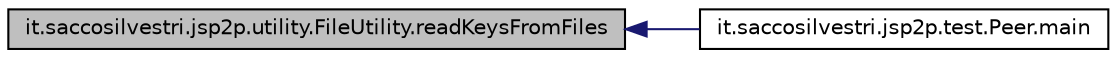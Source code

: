 digraph G
{
  edge [fontname="Helvetica",fontsize="10",labelfontname="Helvetica",labelfontsize="10"];
  node [fontname="Helvetica",fontsize="10",shape=record];
  rankdir="LR";
  Node1 [label="it.saccosilvestri.jsp2p.utility.FileUtility.readKeysFromFiles",height=0.2,width=0.4,color="black", fillcolor="grey75", style="filled" fontcolor="black"];
  Node1 -> Node2 [dir="back",color="midnightblue",fontsize="10",style="solid",fontname="Helvetica"];
  Node2 [label="it.saccosilvestri.jsp2p.test.Peer.main",height=0.2,width=0.4,color="black", fillcolor="white", style="filled",URL="$classit_1_1saccosilvestri_1_1jsp2p_1_1test_1_1_peer.html#a5c84d0215254ede0666e83d6345643c1",tooltip="Recupera il certificato della CA ed il certificato e le chiavi (pubblica e privata) del peer..."];
}
